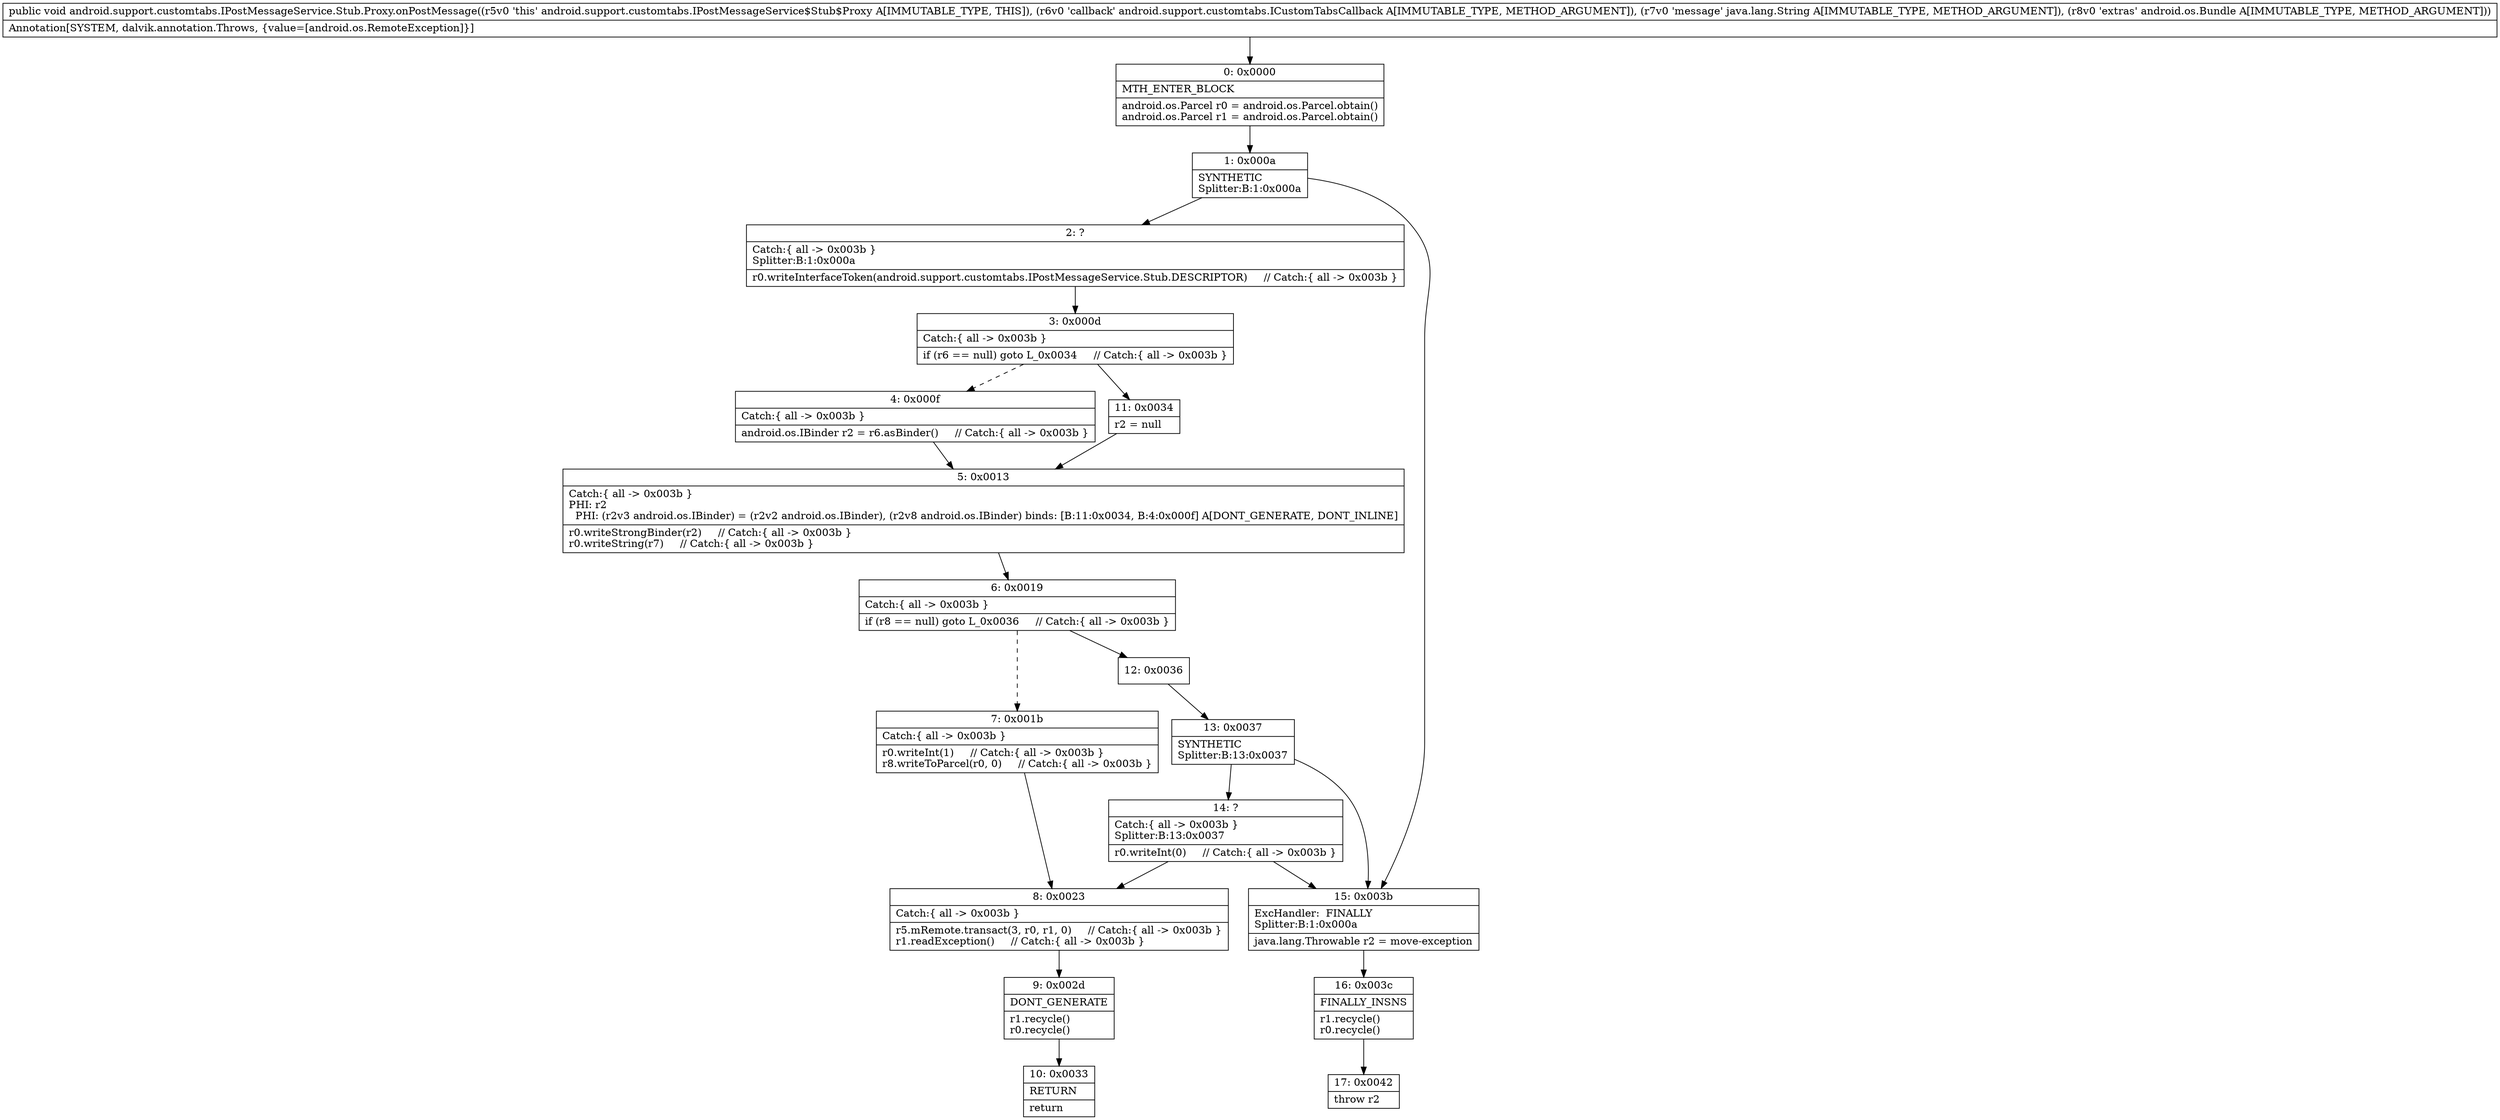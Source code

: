 digraph "CFG forandroid.support.customtabs.IPostMessageService.Stub.Proxy.onPostMessage(Landroid\/support\/customtabs\/ICustomTabsCallback;Ljava\/lang\/String;Landroid\/os\/Bundle;)V" {
Node_0 [shape=record,label="{0\:\ 0x0000|MTH_ENTER_BLOCK\l|android.os.Parcel r0 = android.os.Parcel.obtain()\landroid.os.Parcel r1 = android.os.Parcel.obtain()\l}"];
Node_1 [shape=record,label="{1\:\ 0x000a|SYNTHETIC\lSplitter:B:1:0x000a\l}"];
Node_2 [shape=record,label="{2\:\ ?|Catch:\{ all \-\> 0x003b \}\lSplitter:B:1:0x000a\l|r0.writeInterfaceToken(android.support.customtabs.IPostMessageService.Stub.DESCRIPTOR)     \/\/ Catch:\{ all \-\> 0x003b \}\l}"];
Node_3 [shape=record,label="{3\:\ 0x000d|Catch:\{ all \-\> 0x003b \}\l|if (r6 == null) goto L_0x0034     \/\/ Catch:\{ all \-\> 0x003b \}\l}"];
Node_4 [shape=record,label="{4\:\ 0x000f|Catch:\{ all \-\> 0x003b \}\l|android.os.IBinder r2 = r6.asBinder()     \/\/ Catch:\{ all \-\> 0x003b \}\l}"];
Node_5 [shape=record,label="{5\:\ 0x0013|Catch:\{ all \-\> 0x003b \}\lPHI: r2 \l  PHI: (r2v3 android.os.IBinder) = (r2v2 android.os.IBinder), (r2v8 android.os.IBinder) binds: [B:11:0x0034, B:4:0x000f] A[DONT_GENERATE, DONT_INLINE]\l|r0.writeStrongBinder(r2)     \/\/ Catch:\{ all \-\> 0x003b \}\lr0.writeString(r7)     \/\/ Catch:\{ all \-\> 0x003b \}\l}"];
Node_6 [shape=record,label="{6\:\ 0x0019|Catch:\{ all \-\> 0x003b \}\l|if (r8 == null) goto L_0x0036     \/\/ Catch:\{ all \-\> 0x003b \}\l}"];
Node_7 [shape=record,label="{7\:\ 0x001b|Catch:\{ all \-\> 0x003b \}\l|r0.writeInt(1)     \/\/ Catch:\{ all \-\> 0x003b \}\lr8.writeToParcel(r0, 0)     \/\/ Catch:\{ all \-\> 0x003b \}\l}"];
Node_8 [shape=record,label="{8\:\ 0x0023|Catch:\{ all \-\> 0x003b \}\l|r5.mRemote.transact(3, r0, r1, 0)     \/\/ Catch:\{ all \-\> 0x003b \}\lr1.readException()     \/\/ Catch:\{ all \-\> 0x003b \}\l}"];
Node_9 [shape=record,label="{9\:\ 0x002d|DONT_GENERATE\l|r1.recycle()\lr0.recycle()\l}"];
Node_10 [shape=record,label="{10\:\ 0x0033|RETURN\l|return\l}"];
Node_11 [shape=record,label="{11\:\ 0x0034|r2 = null\l}"];
Node_12 [shape=record,label="{12\:\ 0x0036}"];
Node_13 [shape=record,label="{13\:\ 0x0037|SYNTHETIC\lSplitter:B:13:0x0037\l}"];
Node_14 [shape=record,label="{14\:\ ?|Catch:\{ all \-\> 0x003b \}\lSplitter:B:13:0x0037\l|r0.writeInt(0)     \/\/ Catch:\{ all \-\> 0x003b \}\l}"];
Node_15 [shape=record,label="{15\:\ 0x003b|ExcHandler:  FINALLY\lSplitter:B:1:0x000a\l|java.lang.Throwable r2 = move\-exception\l}"];
Node_16 [shape=record,label="{16\:\ 0x003c|FINALLY_INSNS\l|r1.recycle()\lr0.recycle()\l}"];
Node_17 [shape=record,label="{17\:\ 0x0042|throw r2\l}"];
MethodNode[shape=record,label="{public void android.support.customtabs.IPostMessageService.Stub.Proxy.onPostMessage((r5v0 'this' android.support.customtabs.IPostMessageService$Stub$Proxy A[IMMUTABLE_TYPE, THIS]), (r6v0 'callback' android.support.customtabs.ICustomTabsCallback A[IMMUTABLE_TYPE, METHOD_ARGUMENT]), (r7v0 'message' java.lang.String A[IMMUTABLE_TYPE, METHOD_ARGUMENT]), (r8v0 'extras' android.os.Bundle A[IMMUTABLE_TYPE, METHOD_ARGUMENT]))  | Annotation[SYSTEM, dalvik.annotation.Throws, \{value=[android.os.RemoteException]\}]\l}"];
MethodNode -> Node_0;
Node_0 -> Node_1;
Node_1 -> Node_2;
Node_1 -> Node_15;
Node_2 -> Node_3;
Node_3 -> Node_4[style=dashed];
Node_3 -> Node_11;
Node_4 -> Node_5;
Node_5 -> Node_6;
Node_6 -> Node_7[style=dashed];
Node_6 -> Node_12;
Node_7 -> Node_8;
Node_8 -> Node_9;
Node_9 -> Node_10;
Node_11 -> Node_5;
Node_12 -> Node_13;
Node_13 -> Node_14;
Node_13 -> Node_15;
Node_14 -> Node_15;
Node_14 -> Node_8;
Node_15 -> Node_16;
Node_16 -> Node_17;
}

